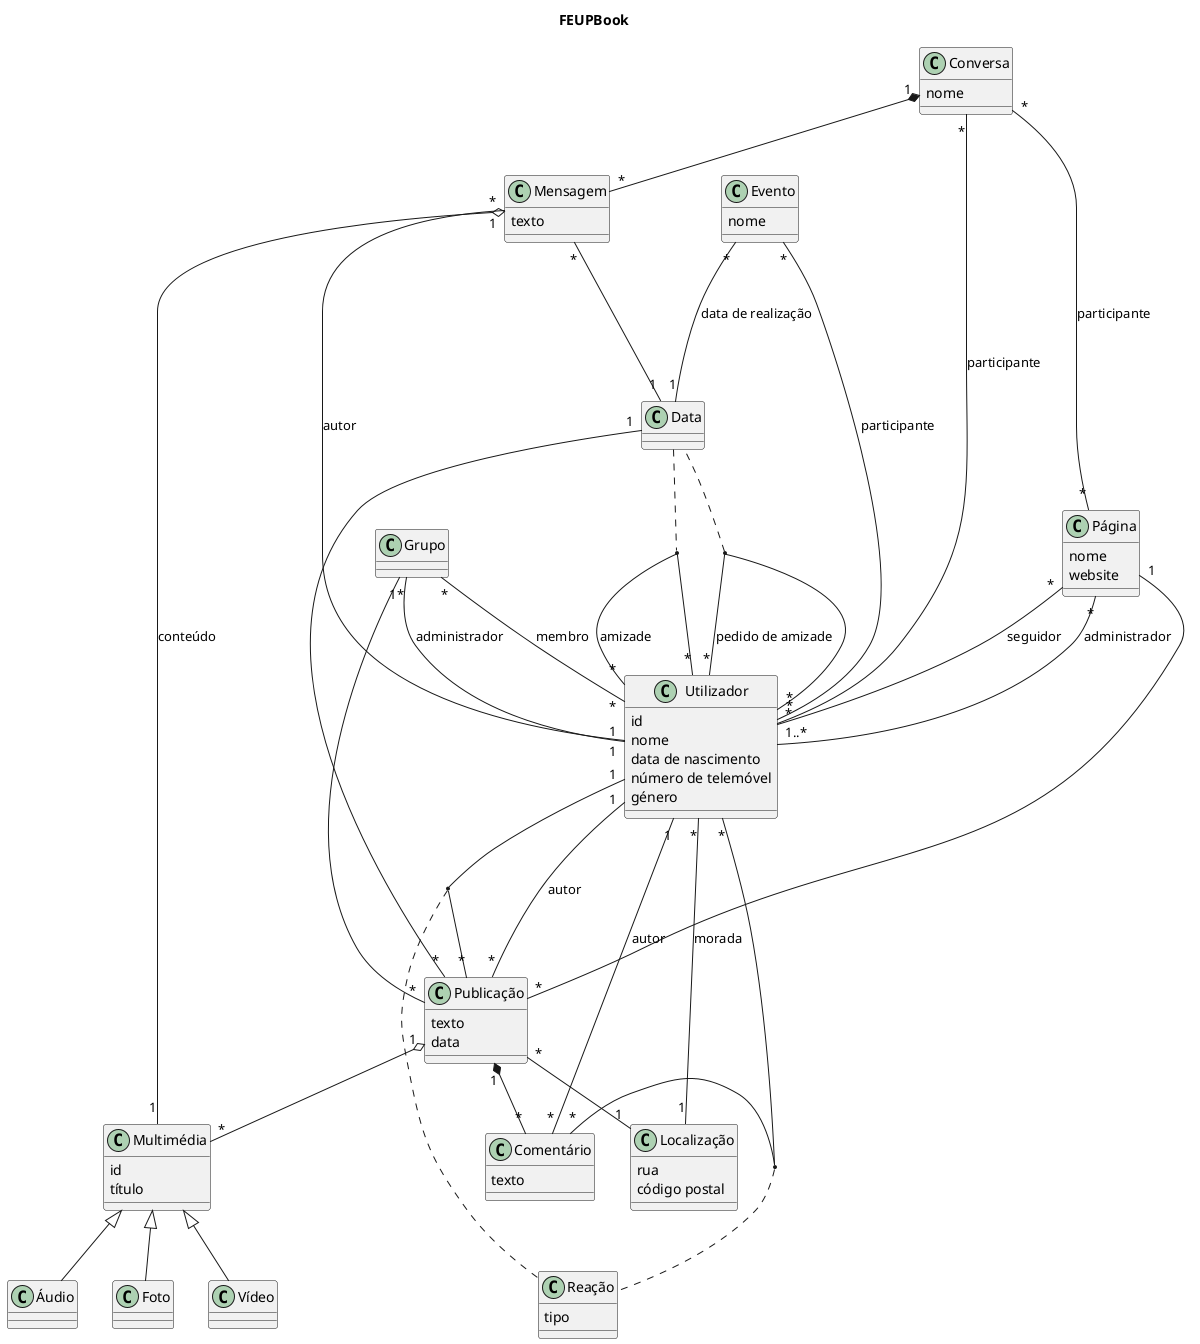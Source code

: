 @startuml
title FEUPBook

class Utilizador {
    id
    nome
    data de nascimento
    número de telemóvel
    género
}

class Multimédia {
    id
    título
}

class Publicação {
    texto
    data
}

class Comentário {
    texto
}

class Mensagem {
    ' Pode ser string vazia '
    texto
}

class Conversa {
    nome
}

class Reação {
    tipo
}

class Evento {
    nome
}

class Data {
    
}

class Página {
    nome
    website
}

class Localização {
    rua
    código postal
}

Utilizador "*" -- "*" Utilizador : amizade
(Utilizador, Utilizador) .. Data
Utilizador "*" -- "*" Utilizador : pedido de amizade
(Utilizador, Utilizador) .. Data
Utilizador "1" -- "*" Publicação : autor
Utilizador "1" -- "*" Publicação
(Utilizador, Publicação) .. Reação
Utilizador "*" -- "1" Localização : morada

Publicação "1" *-- "*" Comentário
Publicação "1" o-- "*" Multimédia
Publicação "*" -- "1" Data
Publicação "*" -- "1" Localização

Página "1" -- "*" Publicação
Página "*" -- "*" Utilizador : seguidor
Página "*" -- Utilizador : administrador

Conversa "1" *-- "*" Mensagem
Conversa "*" -- "1..*" Utilizador : participante
Conversa "*" -right- "*" Página : participante

Grupo "*" -- "*" Utilizador : membro
Grupo "*" -- "1" Utilizador : administrador
Grupo "1" -right- "*" Publicação

Multimédia <|-- Foto
Multimédia <|-- Vídeo
Multimédia <|-- Áudio
 
Mensagem "*" --- "1" Utilizador : autor
Mensagem "1" o-- "1" Multimédia : conteúdo
Mensagem "*" --- "1" Data

Comentário "*" --- "1" Utilizador : autor
Comentário "*" --left- "*" Utilizador
(Comentário, Utilizador) ... Reação

Evento "*" --- "1" Data : data de realização
Evento "*" --- "*" Utilizador : participante

@enduml